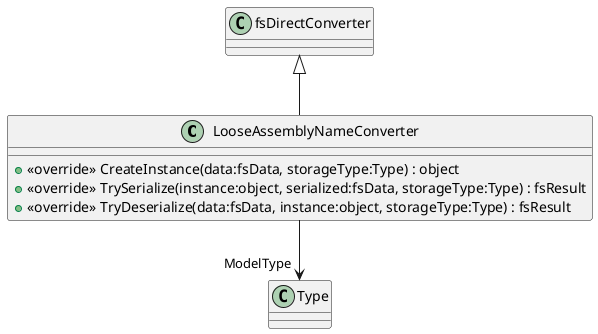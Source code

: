 @startuml
class LooseAssemblyNameConverter {
    + <<override>> CreateInstance(data:fsData, storageType:Type) : object
    + <<override>> TrySerialize(instance:object, serialized:fsData, storageType:Type) : fsResult
    + <<override>> TryDeserialize(data:fsData, instance:object, storageType:Type) : fsResult
}
fsDirectConverter <|-- LooseAssemblyNameConverter
LooseAssemblyNameConverter --> "ModelType" Type
@enduml
